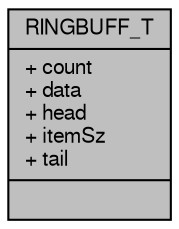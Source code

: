 digraph "RINGBUFF_T"
{
  edge [fontname="FreeSans",fontsize="10",labelfontname="FreeSans",labelfontsize="10"];
  node [fontname="FreeSans",fontsize="10",shape=record];
  Node1 [label="{RINGBUFF_T\n|+ count\l+ data\l+ head\l+ itemSz\l+ tail\l|}",height=0.2,width=0.4,color="black", fillcolor="grey75", style="filled", fontcolor="black"];
}
